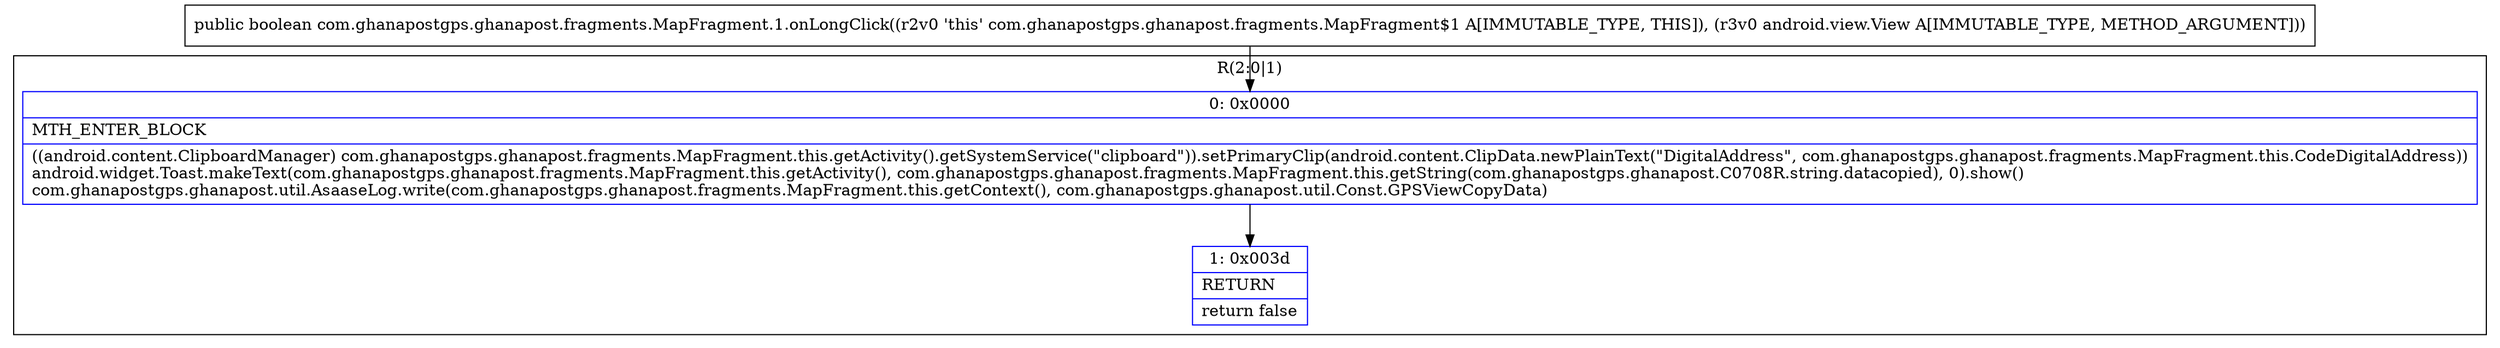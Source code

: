 digraph "CFG forcom.ghanapostgps.ghanapost.fragments.MapFragment.1.onLongClick(Landroid\/view\/View;)Z" {
subgraph cluster_Region_908956268 {
label = "R(2:0|1)";
node [shape=record,color=blue];
Node_0 [shape=record,label="{0\:\ 0x0000|MTH_ENTER_BLOCK\l|((android.content.ClipboardManager) com.ghanapostgps.ghanapost.fragments.MapFragment.this.getActivity().getSystemService(\"clipboard\")).setPrimaryClip(android.content.ClipData.newPlainText(\"DigitalAddress\", com.ghanapostgps.ghanapost.fragments.MapFragment.this.CodeDigitalAddress))\landroid.widget.Toast.makeText(com.ghanapostgps.ghanapost.fragments.MapFragment.this.getActivity(), com.ghanapostgps.ghanapost.fragments.MapFragment.this.getString(com.ghanapostgps.ghanapost.C0708R.string.datacopied), 0).show()\lcom.ghanapostgps.ghanapost.util.AsaaseLog.write(com.ghanapostgps.ghanapost.fragments.MapFragment.this.getContext(), com.ghanapostgps.ghanapost.util.Const.GPSViewCopyData)\l}"];
Node_1 [shape=record,label="{1\:\ 0x003d|RETURN\l|return false\l}"];
}
MethodNode[shape=record,label="{public boolean com.ghanapostgps.ghanapost.fragments.MapFragment.1.onLongClick((r2v0 'this' com.ghanapostgps.ghanapost.fragments.MapFragment$1 A[IMMUTABLE_TYPE, THIS]), (r3v0 android.view.View A[IMMUTABLE_TYPE, METHOD_ARGUMENT])) }"];
MethodNode -> Node_0;
Node_0 -> Node_1;
}

